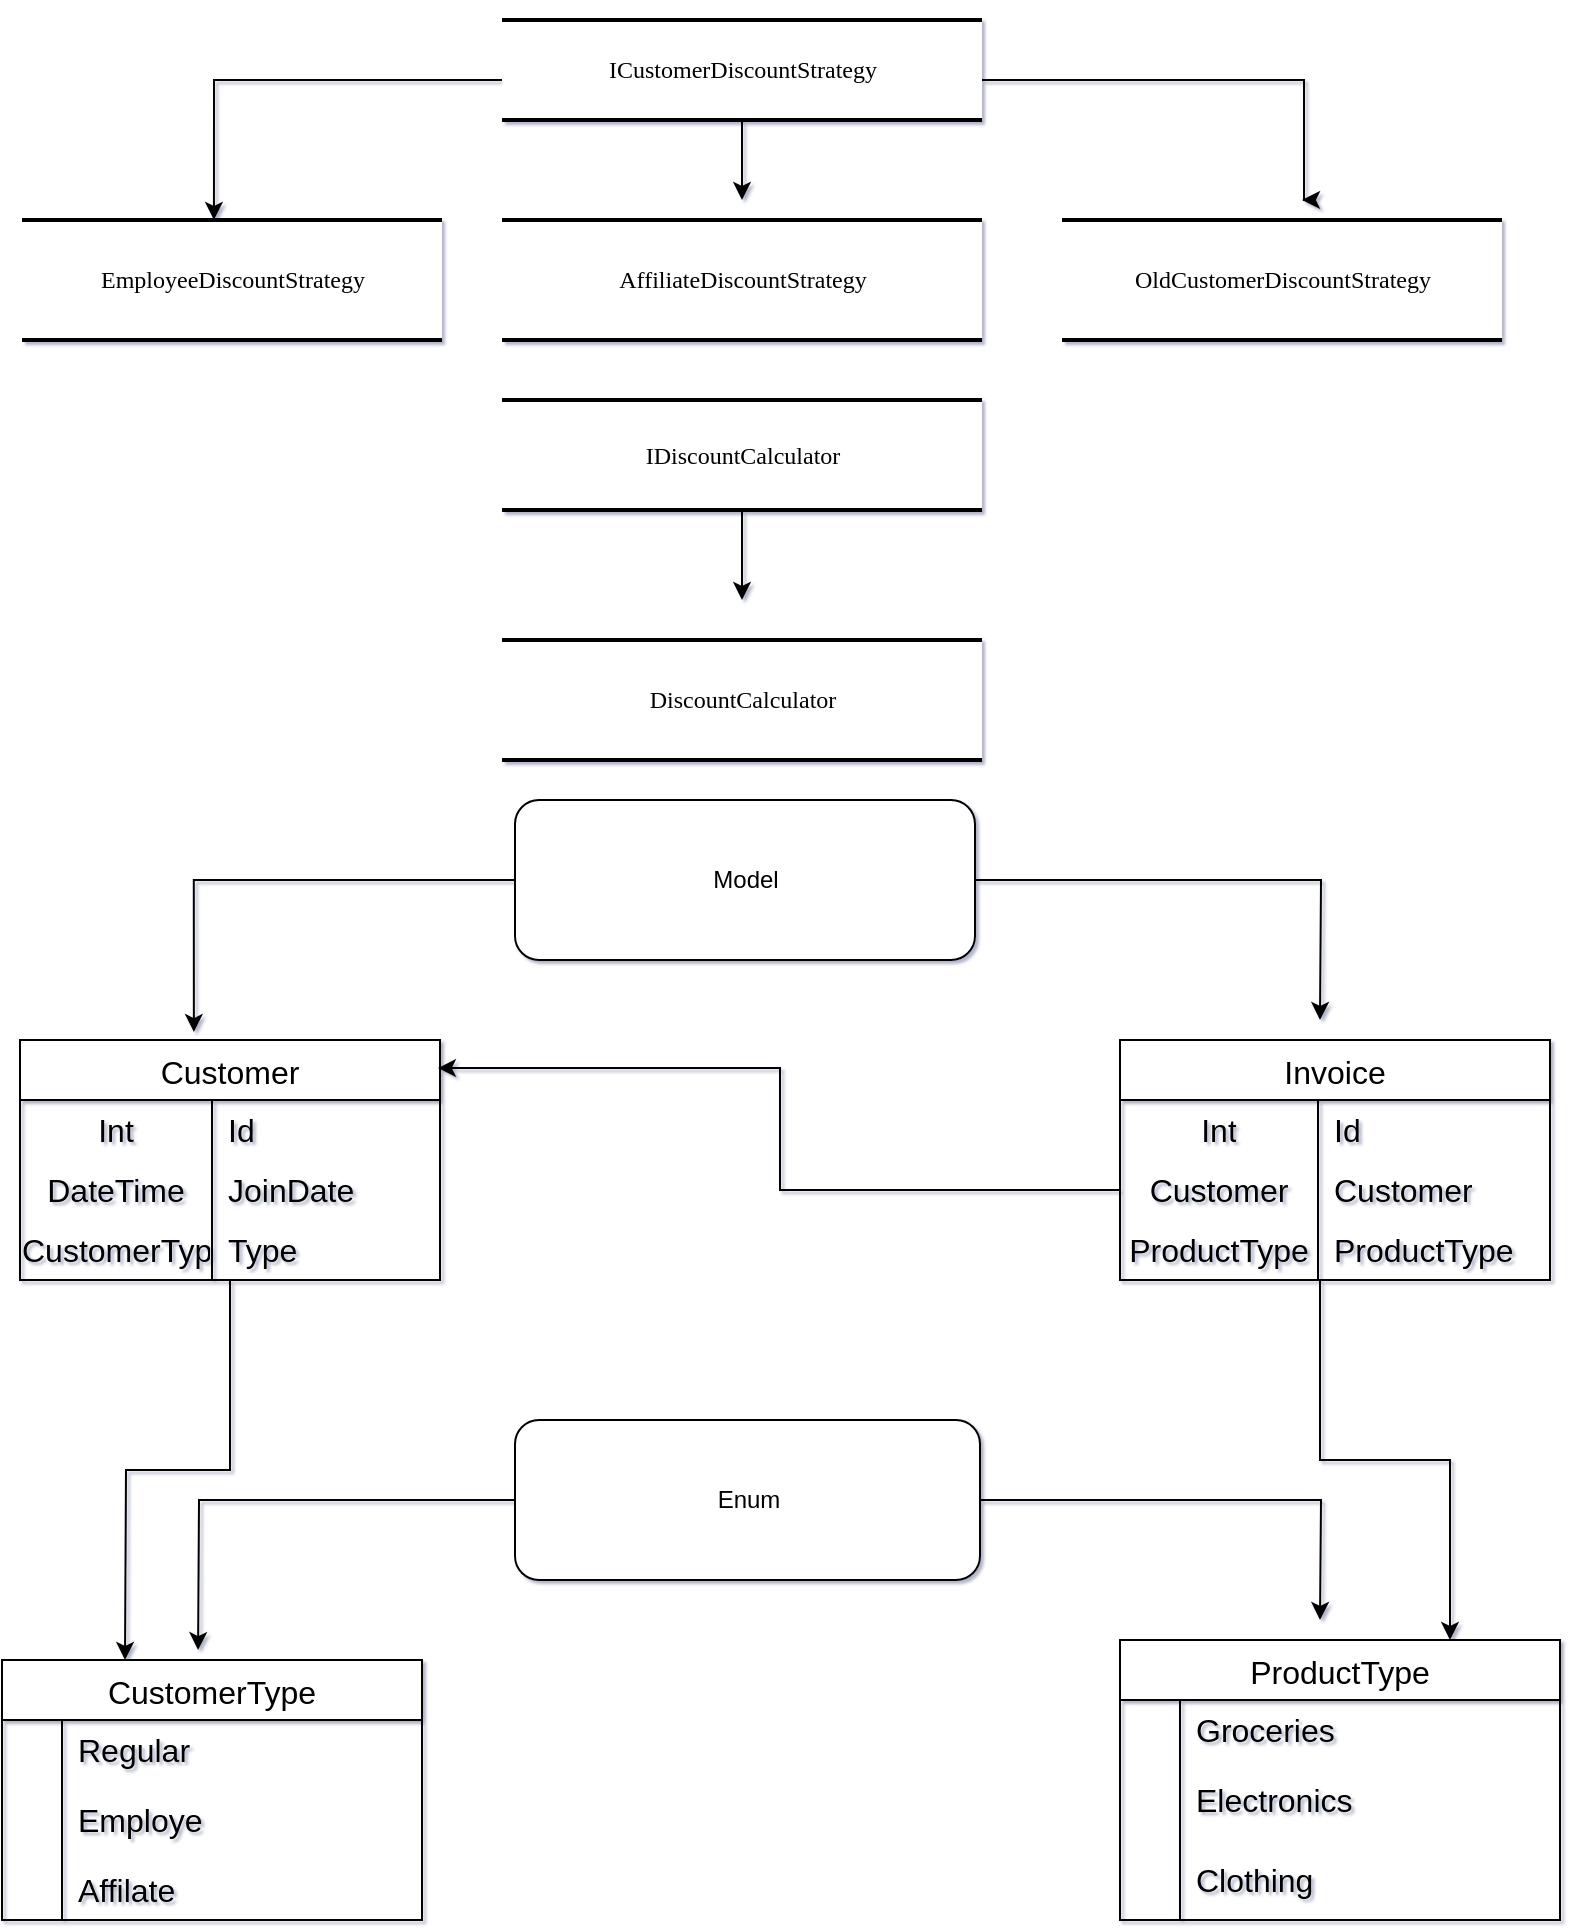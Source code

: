 <mxfile version="22.0.4" type="github">
  <diagram id="8yhidcI7eu-3e-i1SRrz" name="Sayfa -1">
    <mxGraphModel dx="6534" dy="3640" grid="1" gridSize="10" guides="1" tooltips="1" connect="1" arrows="1" fold="1" page="1" pageScale="1" pageWidth="850" pageHeight="1400" background="none" math="0" shadow="1">
      <root>
        <mxCell id="0" />
        <mxCell id="1" parent="0" />
        <mxCell id="2debaab0fafb2da2-10" value="EmployeeDiscountStrategy" style="html=1;rounded=0;shadow=0;comic=0;labelBackgroundColor=none;strokeWidth=2;fontFamily=Verdana;fontSize=12;align=center;shape=mxgraph.ios7ui.horLines;" parent="1" vertex="1">
          <mxGeometry x="-5054" y="-2620" width="210" height="60" as="geometry" />
        </mxCell>
        <mxCell id="NstoZNhHyYcr3SuQI-v7-53" style="edgeStyle=orthogonalEdgeStyle;rounded=0;orthogonalLoop=1;jettySize=auto;html=1;" parent="1" source="21ea969265ad0168-30" edge="1">
          <mxGeometry relative="1" as="geometry">
            <mxPoint x="-4694" y="-2630" as="targetPoint" />
          </mxGeometry>
        </mxCell>
        <mxCell id="NstoZNhHyYcr3SuQI-v7-54" style="edgeStyle=orthogonalEdgeStyle;rounded=0;orthogonalLoop=1;jettySize=auto;html=1;" parent="1" source="21ea969265ad0168-30" edge="1">
          <mxGeometry relative="1" as="geometry">
            <mxPoint x="-4414" y="-2630" as="targetPoint" />
            <Array as="points">
              <mxPoint x="-4413" y="-2690" />
            </Array>
          </mxGeometry>
        </mxCell>
        <mxCell id="21ea969265ad0168-30" value="ICustomerDiscountStrategy" style="html=1;rounded=0;shadow=0;comic=0;labelBackgroundColor=none;strokeWidth=2;fontFamily=Verdana;fontSize=12;align=center;shape=mxgraph.ios7ui.horLines;" parent="1" vertex="1">
          <mxGeometry x="-4814" y="-2720" width="240" height="50" as="geometry" />
        </mxCell>
        <mxCell id="NstoZNhHyYcr3SuQI-v7-55" style="edgeStyle=orthogonalEdgeStyle;rounded=0;orthogonalLoop=1;jettySize=auto;html=1;" parent="1" source="OQFUMSoZ2DCs_5-RjemX-1" edge="1">
          <mxGeometry relative="1" as="geometry">
            <mxPoint x="-4694" y="-2430" as="targetPoint" />
          </mxGeometry>
        </mxCell>
        <mxCell id="OQFUMSoZ2DCs_5-RjemX-1" value="IDiscountCalculator" style="html=1;rounded=0;shadow=0;comic=0;labelBackgroundColor=none;strokeWidth=2;fontFamily=Verdana;fontSize=12;align=center;shape=mxgraph.ios7ui.horLines;" parent="1" vertex="1">
          <mxGeometry x="-4814" y="-2530" width="240" height="55" as="geometry" />
        </mxCell>
        <mxCell id="OQFUMSoZ2DCs_5-RjemX-8" value="AffiliateDiscountStrategy" style="html=1;rounded=0;shadow=0;comic=0;labelBackgroundColor=none;strokeWidth=2;fontFamily=Verdana;fontSize=12;align=center;shape=mxgraph.ios7ui.horLines;" parent="1" vertex="1">
          <mxGeometry x="-4814" y="-2620" width="240" height="60" as="geometry" />
        </mxCell>
        <mxCell id="OQFUMSoZ2DCs_5-RjemX-11" value="OldCustomerDiscountStrategy" style="html=1;rounded=0;shadow=0;comic=0;labelBackgroundColor=none;strokeWidth=2;fontFamily=Verdana;fontSize=12;align=center;shape=mxgraph.ios7ui.horLines;" parent="1" vertex="1">
          <mxGeometry x="-4534" y="-2620" width="220" height="60" as="geometry" />
        </mxCell>
        <mxCell id="NstoZNhHyYcr3SuQI-v7-62" style="edgeStyle=orthogonalEdgeStyle;rounded=0;orthogonalLoop=1;jettySize=auto;html=1;entryX=0.25;entryY=0;entryDx=0;entryDy=0;" parent="1" source="OQFUMSoZ2DCs_5-RjemX-24" edge="1">
          <mxGeometry relative="1" as="geometry">
            <mxPoint x="-5002.5" y="-1900" as="targetPoint" />
          </mxGeometry>
        </mxCell>
        <mxCell id="OQFUMSoZ2DCs_5-RjemX-24" value="Customer" style="shape=table;startSize=30;container=1;collapsible=0;childLayout=tableLayout;fixedRows=1;rowLines=0;fontStyle=0;strokeColor=default;fontSize=16;" parent="1" vertex="1">
          <mxGeometry x="-5055" y="-2210" width="210" height="120" as="geometry" />
        </mxCell>
        <mxCell id="OQFUMSoZ2DCs_5-RjemX-25" value="" style="shape=tableRow;horizontal=0;startSize=0;swimlaneHead=0;swimlaneBody=0;top=0;left=0;bottom=0;right=0;collapsible=0;dropTarget=0;fillColor=none;points=[[0,0.5],[1,0.5]];portConstraint=eastwest;strokeColor=inherit;fontSize=16;" parent="OQFUMSoZ2DCs_5-RjemX-24" vertex="1">
          <mxGeometry y="30" width="210" height="30" as="geometry" />
        </mxCell>
        <mxCell id="OQFUMSoZ2DCs_5-RjemX-26" value="Int" style="shape=partialRectangle;html=1;whiteSpace=wrap;connectable=0;fillColor=none;top=0;left=0;bottom=0;right=0;overflow=hidden;pointerEvents=1;strokeColor=inherit;fontSize=16;" parent="OQFUMSoZ2DCs_5-RjemX-25" vertex="1">
          <mxGeometry width="96" height="30" as="geometry">
            <mxRectangle width="96" height="30" as="alternateBounds" />
          </mxGeometry>
        </mxCell>
        <mxCell id="OQFUMSoZ2DCs_5-RjemX-27" value="Id" style="shape=partialRectangle;html=1;whiteSpace=wrap;connectable=0;fillColor=none;top=0;left=0;bottom=0;right=0;align=left;spacingLeft=6;overflow=hidden;strokeColor=inherit;fontSize=16;" parent="OQFUMSoZ2DCs_5-RjemX-25" vertex="1">
          <mxGeometry x="96" width="114" height="30" as="geometry">
            <mxRectangle width="114" height="30" as="alternateBounds" />
          </mxGeometry>
        </mxCell>
        <mxCell id="OQFUMSoZ2DCs_5-RjemX-31" value="" style="shape=tableRow;horizontal=0;startSize=0;swimlaneHead=0;swimlaneBody=0;top=0;left=0;bottom=0;right=0;collapsible=0;dropTarget=0;fillColor=none;points=[[0,0.5],[1,0.5]];portConstraint=eastwest;strokeColor=inherit;fontSize=16;" parent="OQFUMSoZ2DCs_5-RjemX-24" vertex="1">
          <mxGeometry y="60" width="210" height="30" as="geometry" />
        </mxCell>
        <mxCell id="OQFUMSoZ2DCs_5-RjemX-32" value="DateTime" style="shape=partialRectangle;html=1;whiteSpace=wrap;connectable=0;fillColor=none;top=0;left=0;bottom=0;right=0;overflow=hidden;strokeColor=inherit;fontSize=16;" parent="OQFUMSoZ2DCs_5-RjemX-31" vertex="1">
          <mxGeometry width="96" height="30" as="geometry">
            <mxRectangle width="96" height="30" as="alternateBounds" />
          </mxGeometry>
        </mxCell>
        <mxCell id="OQFUMSoZ2DCs_5-RjemX-33" value="JoinDate" style="shape=partialRectangle;html=1;whiteSpace=wrap;connectable=0;fillColor=none;top=0;left=0;bottom=0;right=0;align=left;spacingLeft=6;overflow=hidden;strokeColor=inherit;fontSize=16;" parent="OQFUMSoZ2DCs_5-RjemX-31" vertex="1">
          <mxGeometry x="96" width="114" height="30" as="geometry">
            <mxRectangle width="114" height="30" as="alternateBounds" />
          </mxGeometry>
        </mxCell>
        <mxCell id="OQFUMSoZ2DCs_5-RjemX-34" value="" style="shape=tableRow;horizontal=0;startSize=0;swimlaneHead=0;swimlaneBody=0;top=0;left=0;bottom=0;right=0;collapsible=0;dropTarget=0;fillColor=none;points=[[0,0.5],[1,0.5]];portConstraint=eastwest;strokeColor=inherit;fontSize=16;" parent="OQFUMSoZ2DCs_5-RjemX-24" vertex="1">
          <mxGeometry y="90" width="210" height="30" as="geometry" />
        </mxCell>
        <mxCell id="OQFUMSoZ2DCs_5-RjemX-35" value="CustomerType" style="shape=partialRectangle;html=1;whiteSpace=wrap;connectable=0;fillColor=none;top=0;left=0;bottom=0;right=0;overflow=hidden;strokeColor=inherit;fontSize=16;" parent="OQFUMSoZ2DCs_5-RjemX-34" vertex="1">
          <mxGeometry width="96" height="30" as="geometry">
            <mxRectangle width="96" height="30" as="alternateBounds" />
          </mxGeometry>
        </mxCell>
        <mxCell id="OQFUMSoZ2DCs_5-RjemX-36" value="Type" style="shape=partialRectangle;html=1;whiteSpace=wrap;connectable=0;fillColor=none;top=0;left=0;bottom=0;right=0;align=left;spacingLeft=6;overflow=hidden;strokeColor=inherit;fontSize=16;" parent="OQFUMSoZ2DCs_5-RjemX-34" vertex="1">
          <mxGeometry x="96" width="114" height="30" as="geometry">
            <mxRectangle width="114" height="30" as="alternateBounds" />
          </mxGeometry>
        </mxCell>
        <mxCell id="NstoZNhHyYcr3SuQI-v7-57" style="edgeStyle=orthogonalEdgeStyle;rounded=0;orthogonalLoop=1;jettySize=auto;html=1;" parent="1" source="OQFUMSoZ2DCs_5-RjemX-51" edge="1">
          <mxGeometry relative="1" as="geometry">
            <mxPoint x="-4405" y="-2220" as="targetPoint" />
          </mxGeometry>
        </mxCell>
        <mxCell id="OQFUMSoZ2DCs_5-RjemX-51" value="Model" style="rounded=1;whiteSpace=wrap;html=1;" parent="1" vertex="1">
          <mxGeometry x="-4807.5" y="-2330" width="230" height="80" as="geometry" />
        </mxCell>
        <mxCell id="NstoZNhHyYcr3SuQI-v7-66" style="edgeStyle=orthogonalEdgeStyle;rounded=0;orthogonalLoop=1;jettySize=auto;html=1;" parent="1" source="OQFUMSoZ2DCs_5-RjemX-63" edge="1">
          <mxGeometry relative="1" as="geometry">
            <mxPoint x="-4405" y="-1920" as="targetPoint" />
          </mxGeometry>
        </mxCell>
        <mxCell id="OQFUMSoZ2DCs_5-RjemX-63" value="Enum" style="rounded=1;whiteSpace=wrap;html=1;" parent="1" vertex="1">
          <mxGeometry x="-4807.5" y="-2020" width="232.5" height="80" as="geometry" />
        </mxCell>
        <mxCell id="OQFUMSoZ2DCs_5-RjemX-64" value="CustomerType" style="shape=table;startSize=30;container=1;collapsible=0;childLayout=tableLayout;fixedRows=1;rowLines=0;fontStyle=0;strokeColor=default;fontSize=16;" parent="1" vertex="1">
          <mxGeometry x="-5064" y="-1900" width="210" height="130" as="geometry" />
        </mxCell>
        <mxCell id="OQFUMSoZ2DCs_5-RjemX-65" value="" style="shape=tableRow;horizontal=0;startSize=0;swimlaneHead=0;swimlaneBody=0;top=0;left=0;bottom=0;right=0;collapsible=0;dropTarget=0;fillColor=none;points=[[0,0.5],[1,0.5]];portConstraint=eastwest;strokeColor=inherit;fontSize=16;" parent="OQFUMSoZ2DCs_5-RjemX-64" vertex="1">
          <mxGeometry y="30" width="210" height="30" as="geometry" />
        </mxCell>
        <mxCell id="OQFUMSoZ2DCs_5-RjemX-66" value="" style="shape=partialRectangle;html=1;whiteSpace=wrap;connectable=0;fillColor=none;top=0;left=0;bottom=0;right=0;overflow=hidden;pointerEvents=1;strokeColor=inherit;fontSize=16;" parent="OQFUMSoZ2DCs_5-RjemX-65" vertex="1">
          <mxGeometry width="30" height="30" as="geometry">
            <mxRectangle width="30" height="30" as="alternateBounds" />
          </mxGeometry>
        </mxCell>
        <mxCell id="OQFUMSoZ2DCs_5-RjemX-67" value="Regular" style="shape=partialRectangle;html=1;whiteSpace=wrap;connectable=0;fillColor=none;top=0;left=0;bottom=0;right=0;align=left;spacingLeft=6;overflow=hidden;strokeColor=inherit;fontSize=16;" parent="OQFUMSoZ2DCs_5-RjemX-65" vertex="1">
          <mxGeometry x="30" width="180" height="30" as="geometry">
            <mxRectangle width="180" height="30" as="alternateBounds" />
          </mxGeometry>
        </mxCell>
        <mxCell id="OQFUMSoZ2DCs_5-RjemX-68" value="" style="shape=tableRow;horizontal=0;startSize=0;swimlaneHead=0;swimlaneBody=0;top=0;left=0;bottom=0;right=0;collapsible=0;dropTarget=0;fillColor=none;points=[[0,0.5],[1,0.5]];portConstraint=eastwest;strokeColor=inherit;fontSize=16;" parent="OQFUMSoZ2DCs_5-RjemX-64" vertex="1">
          <mxGeometry y="60" width="210" height="40" as="geometry" />
        </mxCell>
        <mxCell id="OQFUMSoZ2DCs_5-RjemX-69" value="" style="shape=partialRectangle;html=1;whiteSpace=wrap;connectable=0;fillColor=none;top=0;left=0;bottom=0;right=0;overflow=hidden;strokeColor=inherit;fontSize=16;" parent="OQFUMSoZ2DCs_5-RjemX-68" vertex="1">
          <mxGeometry width="30" height="40" as="geometry">
            <mxRectangle width="30" height="40" as="alternateBounds" />
          </mxGeometry>
        </mxCell>
        <mxCell id="OQFUMSoZ2DCs_5-RjemX-70" value="Employe" style="shape=partialRectangle;html=1;whiteSpace=wrap;connectable=0;fillColor=none;top=0;left=0;bottom=0;right=0;align=left;spacingLeft=6;overflow=hidden;strokeColor=inherit;fontSize=16;" parent="OQFUMSoZ2DCs_5-RjemX-68" vertex="1">
          <mxGeometry x="30" width="180" height="40" as="geometry">
            <mxRectangle width="180" height="40" as="alternateBounds" />
          </mxGeometry>
        </mxCell>
        <mxCell id="OQFUMSoZ2DCs_5-RjemX-71" value="" style="shape=tableRow;horizontal=0;startSize=0;swimlaneHead=0;swimlaneBody=0;top=0;left=0;bottom=0;right=0;collapsible=0;dropTarget=0;fillColor=none;points=[[0,0.5],[1,0.5]];portConstraint=eastwest;strokeColor=inherit;fontSize=16;" parent="OQFUMSoZ2DCs_5-RjemX-64" vertex="1">
          <mxGeometry y="100" width="210" height="30" as="geometry" />
        </mxCell>
        <mxCell id="OQFUMSoZ2DCs_5-RjemX-72" value="" style="shape=partialRectangle;html=1;whiteSpace=wrap;connectable=0;fillColor=none;top=0;left=0;bottom=0;right=0;overflow=hidden;strokeColor=inherit;fontSize=16;" parent="OQFUMSoZ2DCs_5-RjemX-71" vertex="1">
          <mxGeometry width="30" height="30" as="geometry">
            <mxRectangle width="30" height="30" as="alternateBounds" />
          </mxGeometry>
        </mxCell>
        <mxCell id="OQFUMSoZ2DCs_5-RjemX-73" value="Affilate" style="shape=partialRectangle;html=1;whiteSpace=wrap;connectable=0;fillColor=none;top=0;left=0;bottom=0;right=0;align=left;spacingLeft=6;overflow=hidden;strokeColor=inherit;fontSize=16;" parent="OQFUMSoZ2DCs_5-RjemX-71" vertex="1">
          <mxGeometry x="30" width="180" height="30" as="geometry">
            <mxRectangle width="180" height="30" as="alternateBounds" />
          </mxGeometry>
        </mxCell>
        <mxCell id="NstoZNhHyYcr3SuQI-v7-9" value="DiscountCalculator" style="html=1;rounded=0;shadow=0;comic=0;labelBackgroundColor=none;strokeWidth=2;fontFamily=Verdana;fontSize=12;align=center;shape=mxgraph.ios7ui.horLines;" parent="1" vertex="1">
          <mxGeometry x="-4814" y="-2410" width="240" height="60" as="geometry" />
        </mxCell>
        <mxCell id="NstoZNhHyYcr3SuQI-v7-19" value="Invoice" style="shape=table;startSize=30;container=1;collapsible=0;childLayout=tableLayout;fixedRows=1;rowLines=0;fontStyle=0;strokeColor=default;fontSize=16;" parent="1" vertex="1">
          <mxGeometry x="-4505" y="-2210" width="215" height="120" as="geometry" />
        </mxCell>
        <mxCell id="NstoZNhHyYcr3SuQI-v7-20" value="" style="shape=tableRow;horizontal=0;startSize=0;swimlaneHead=0;swimlaneBody=0;top=0;left=0;bottom=0;right=0;collapsible=0;dropTarget=0;fillColor=none;points=[[0,0.5],[1,0.5]];portConstraint=eastwest;strokeColor=inherit;fontSize=16;" parent="NstoZNhHyYcr3SuQI-v7-19" vertex="1">
          <mxGeometry y="30" width="215" height="30" as="geometry" />
        </mxCell>
        <mxCell id="NstoZNhHyYcr3SuQI-v7-21" value="Int" style="shape=partialRectangle;html=1;whiteSpace=wrap;connectable=0;fillColor=none;top=0;left=0;bottom=0;right=0;overflow=hidden;pointerEvents=1;strokeColor=inherit;fontSize=16;" parent="NstoZNhHyYcr3SuQI-v7-20" vertex="1">
          <mxGeometry width="99" height="30" as="geometry">
            <mxRectangle width="99" height="30" as="alternateBounds" />
          </mxGeometry>
        </mxCell>
        <mxCell id="NstoZNhHyYcr3SuQI-v7-22" value="Id" style="shape=partialRectangle;html=1;whiteSpace=wrap;connectable=0;fillColor=none;top=0;left=0;bottom=0;right=0;align=left;spacingLeft=6;overflow=hidden;strokeColor=inherit;fontSize=16;" parent="NstoZNhHyYcr3SuQI-v7-20" vertex="1">
          <mxGeometry x="99" width="116" height="30" as="geometry">
            <mxRectangle width="116" height="30" as="alternateBounds" />
          </mxGeometry>
        </mxCell>
        <mxCell id="NstoZNhHyYcr3SuQI-v7-23" value="" style="shape=tableRow;horizontal=0;startSize=0;swimlaneHead=0;swimlaneBody=0;top=0;left=0;bottom=0;right=0;collapsible=0;dropTarget=0;fillColor=none;points=[[0,0.5],[1,0.5]];portConstraint=eastwest;strokeColor=inherit;fontSize=16;" parent="NstoZNhHyYcr3SuQI-v7-19" vertex="1">
          <mxGeometry y="60" width="215" height="30" as="geometry" />
        </mxCell>
        <mxCell id="NstoZNhHyYcr3SuQI-v7-24" value="Customer" style="shape=partialRectangle;html=1;whiteSpace=wrap;connectable=0;fillColor=none;top=0;left=0;bottom=0;right=0;overflow=hidden;strokeColor=inherit;fontSize=16;" parent="NstoZNhHyYcr3SuQI-v7-23" vertex="1">
          <mxGeometry width="99" height="30" as="geometry">
            <mxRectangle width="99" height="30" as="alternateBounds" />
          </mxGeometry>
        </mxCell>
        <mxCell id="NstoZNhHyYcr3SuQI-v7-25" value="Customer" style="shape=partialRectangle;html=1;whiteSpace=wrap;connectable=0;fillColor=none;top=0;left=0;bottom=0;right=0;align=left;spacingLeft=6;overflow=hidden;strokeColor=inherit;fontSize=16;" parent="NstoZNhHyYcr3SuQI-v7-23" vertex="1">
          <mxGeometry x="99" width="116" height="30" as="geometry">
            <mxRectangle width="116" height="30" as="alternateBounds" />
          </mxGeometry>
        </mxCell>
        <mxCell id="NstoZNhHyYcr3SuQI-v7-26" value="" style="shape=tableRow;horizontal=0;startSize=0;swimlaneHead=0;swimlaneBody=0;top=0;left=0;bottom=0;right=0;collapsible=0;dropTarget=0;fillColor=none;points=[[0,0.5],[1,0.5]];portConstraint=eastwest;strokeColor=inherit;fontSize=16;" parent="NstoZNhHyYcr3SuQI-v7-19" vertex="1">
          <mxGeometry y="90" width="215" height="30" as="geometry" />
        </mxCell>
        <mxCell id="NstoZNhHyYcr3SuQI-v7-27" value="ProductType" style="shape=partialRectangle;html=1;whiteSpace=wrap;connectable=0;fillColor=none;top=0;left=0;bottom=0;right=0;overflow=hidden;strokeColor=inherit;fontSize=16;" parent="NstoZNhHyYcr3SuQI-v7-26" vertex="1">
          <mxGeometry width="99" height="30" as="geometry">
            <mxRectangle width="99" height="30" as="alternateBounds" />
          </mxGeometry>
        </mxCell>
        <mxCell id="NstoZNhHyYcr3SuQI-v7-28" value="ProductType" style="shape=partialRectangle;html=1;whiteSpace=wrap;connectable=0;fillColor=none;top=0;left=0;bottom=0;right=0;align=left;spacingLeft=6;overflow=hidden;strokeColor=inherit;fontSize=16;" parent="NstoZNhHyYcr3SuQI-v7-26" vertex="1">
          <mxGeometry x="99" width="116" height="30" as="geometry">
            <mxRectangle width="116" height="30" as="alternateBounds" />
          </mxGeometry>
        </mxCell>
        <mxCell id="NstoZNhHyYcr3SuQI-v7-34" value="ProductType" style="shape=table;startSize=30;container=1;collapsible=0;childLayout=tableLayout;fixedRows=1;rowLines=0;fontStyle=0;strokeColor=default;fontSize=16;" parent="1" vertex="1">
          <mxGeometry x="-4505" y="-1910" width="220" height="140" as="geometry" />
        </mxCell>
        <mxCell id="NstoZNhHyYcr3SuQI-v7-35" value="" style="shape=tableRow;horizontal=0;startSize=0;swimlaneHead=0;swimlaneBody=0;top=0;left=0;bottom=0;right=0;collapsible=0;dropTarget=0;fillColor=none;points=[[0,0.5],[1,0.5]];portConstraint=eastwest;strokeColor=inherit;fontSize=16;" parent="NstoZNhHyYcr3SuQI-v7-34" vertex="1">
          <mxGeometry y="30" width="220" height="30" as="geometry" />
        </mxCell>
        <mxCell id="NstoZNhHyYcr3SuQI-v7-36" value="" style="shape=partialRectangle;html=1;whiteSpace=wrap;connectable=0;fillColor=none;top=0;left=0;bottom=0;right=0;overflow=hidden;pointerEvents=1;strokeColor=inherit;fontSize=16;" parent="NstoZNhHyYcr3SuQI-v7-35" vertex="1">
          <mxGeometry width="30" height="30" as="geometry">
            <mxRectangle width="30" height="30" as="alternateBounds" />
          </mxGeometry>
        </mxCell>
        <mxCell id="NstoZNhHyYcr3SuQI-v7-37" value="Groceries" style="shape=partialRectangle;html=1;whiteSpace=wrap;connectable=0;fillColor=none;top=0;left=0;bottom=0;right=0;align=left;spacingLeft=6;overflow=hidden;strokeColor=inherit;fontSize=16;" parent="NstoZNhHyYcr3SuQI-v7-35" vertex="1">
          <mxGeometry x="30" width="190" height="30" as="geometry">
            <mxRectangle width="190" height="30" as="alternateBounds" />
          </mxGeometry>
        </mxCell>
        <mxCell id="NstoZNhHyYcr3SuQI-v7-38" value="" style="shape=tableRow;horizontal=0;startSize=0;swimlaneHead=0;swimlaneBody=0;top=0;left=0;bottom=0;right=0;collapsible=0;dropTarget=0;fillColor=none;points=[[0,0.5],[1,0.5]];portConstraint=eastwest;strokeColor=inherit;fontSize=16;" parent="NstoZNhHyYcr3SuQI-v7-34" vertex="1">
          <mxGeometry y="60" width="220" height="40" as="geometry" />
        </mxCell>
        <mxCell id="NstoZNhHyYcr3SuQI-v7-39" value="" style="shape=partialRectangle;html=1;whiteSpace=wrap;connectable=0;fillColor=none;top=0;left=0;bottom=0;right=0;overflow=hidden;strokeColor=inherit;fontSize=16;" parent="NstoZNhHyYcr3SuQI-v7-38" vertex="1">
          <mxGeometry width="30" height="40" as="geometry">
            <mxRectangle width="30" height="40" as="alternateBounds" />
          </mxGeometry>
        </mxCell>
        <mxCell id="NstoZNhHyYcr3SuQI-v7-40" value="Electronics" style="shape=partialRectangle;html=1;whiteSpace=wrap;connectable=0;fillColor=none;top=0;left=0;bottom=0;right=0;align=left;spacingLeft=6;overflow=hidden;strokeColor=inherit;fontSize=16;" parent="NstoZNhHyYcr3SuQI-v7-38" vertex="1">
          <mxGeometry x="30" width="190" height="40" as="geometry">
            <mxRectangle width="190" height="40" as="alternateBounds" />
          </mxGeometry>
        </mxCell>
        <mxCell id="NstoZNhHyYcr3SuQI-v7-41" value="" style="shape=tableRow;horizontal=0;startSize=0;swimlaneHead=0;swimlaneBody=0;top=0;left=0;bottom=0;right=0;collapsible=0;dropTarget=0;fillColor=none;points=[[0,0.5],[1,0.5]];portConstraint=eastwest;strokeColor=inherit;fontSize=16;" parent="NstoZNhHyYcr3SuQI-v7-34" vertex="1">
          <mxGeometry y="100" width="220" height="40" as="geometry" />
        </mxCell>
        <mxCell id="NstoZNhHyYcr3SuQI-v7-42" value="" style="shape=partialRectangle;html=1;whiteSpace=wrap;connectable=0;fillColor=none;top=0;left=0;bottom=0;right=0;overflow=hidden;strokeColor=inherit;fontSize=16;" parent="NstoZNhHyYcr3SuQI-v7-41" vertex="1">
          <mxGeometry width="30" height="40" as="geometry">
            <mxRectangle width="30" height="40" as="alternateBounds" />
          </mxGeometry>
        </mxCell>
        <mxCell id="NstoZNhHyYcr3SuQI-v7-43" value="Clothing" style="shape=partialRectangle;html=1;whiteSpace=wrap;connectable=0;fillColor=none;top=0;left=0;bottom=0;right=0;align=left;spacingLeft=6;overflow=hidden;strokeColor=inherit;fontSize=16;" parent="NstoZNhHyYcr3SuQI-v7-41" vertex="1">
          <mxGeometry x="30" width="190" height="40" as="geometry">
            <mxRectangle width="190" height="40" as="alternateBounds" />
          </mxGeometry>
        </mxCell>
        <mxCell id="NstoZNhHyYcr3SuQI-v7-50" style="edgeStyle=orthogonalEdgeStyle;rounded=0;orthogonalLoop=1;jettySize=auto;html=1;entryX=0.457;entryY=0;entryDx=0;entryDy=0;entryPerimeter=0;" parent="1" source="21ea969265ad0168-30" target="2debaab0fafb2da2-10" edge="1">
          <mxGeometry relative="1" as="geometry">
            <Array as="points">
              <mxPoint x="-4958" y="-2690" />
            </Array>
          </mxGeometry>
        </mxCell>
        <mxCell id="NstoZNhHyYcr3SuQI-v7-56" style="edgeStyle=orthogonalEdgeStyle;rounded=0;orthogonalLoop=1;jettySize=auto;html=1;entryX=0.414;entryY=-0.033;entryDx=0;entryDy=0;entryPerimeter=0;" parent="1" source="OQFUMSoZ2DCs_5-RjemX-51" target="OQFUMSoZ2DCs_5-RjemX-24" edge="1">
          <mxGeometry relative="1" as="geometry" />
        </mxCell>
        <mxCell id="NstoZNhHyYcr3SuQI-v7-58" style="edgeStyle=orthogonalEdgeStyle;rounded=0;orthogonalLoop=1;jettySize=auto;html=1;entryX=0.995;entryY=0.117;entryDx=0;entryDy=0;entryPerimeter=0;" parent="1" source="NstoZNhHyYcr3SuQI-v7-23" target="OQFUMSoZ2DCs_5-RjemX-24" edge="1">
          <mxGeometry relative="1" as="geometry" />
        </mxCell>
        <mxCell id="NstoZNhHyYcr3SuQI-v7-63" style="edgeStyle=orthogonalEdgeStyle;rounded=0;orthogonalLoop=1;jettySize=auto;html=1;entryX=0.75;entryY=0;entryDx=0;entryDy=0;" parent="1" source="NstoZNhHyYcr3SuQI-v7-26" target="NstoZNhHyYcr3SuQI-v7-34" edge="1">
          <mxGeometry relative="1" as="geometry">
            <Array as="points">
              <mxPoint x="-4405" y="-2000" />
              <mxPoint x="-4340" y="-2000" />
            </Array>
          </mxGeometry>
        </mxCell>
        <mxCell id="NstoZNhHyYcr3SuQI-v7-65" style="edgeStyle=orthogonalEdgeStyle;rounded=0;orthogonalLoop=1;jettySize=auto;html=1;entryX=0.424;entryY=-0.038;entryDx=0;entryDy=0;entryPerimeter=0;" parent="1" source="OQFUMSoZ2DCs_5-RjemX-63" edge="1">
          <mxGeometry relative="1" as="geometry">
            <mxPoint x="-4965.96" y="-1904.94" as="targetPoint" />
          </mxGeometry>
        </mxCell>
        <mxCell id="NstoZNhHyYcr3SuQI-v7-67" style="edgeStyle=none;curved=1;rounded=0;orthogonalLoop=1;jettySize=auto;html=1;entryX=0.542;entryY=0;entryDx=0;entryDy=0;entryPerimeter=0;fontSize=12;startSize=8;endSize=8;" parent="1" source="21ea969265ad0168-30" target="21ea969265ad0168-30" edge="1">
          <mxGeometry relative="1" as="geometry" />
        </mxCell>
      </root>
    </mxGraphModel>
  </diagram>
</mxfile>
